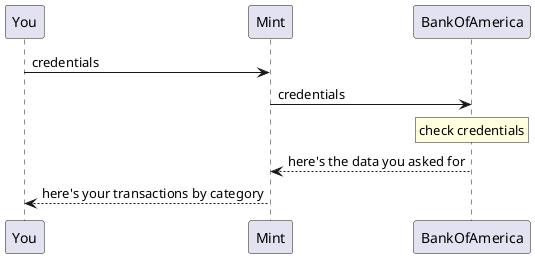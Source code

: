 @startuml
You -> Mint: credentials
Mint -> BankOfAmerica: credentials
rnote over BankOfAmerica
  check credentials
endrnote
BankOfAmerica --> Mint: here's the data you asked for
Mint --> You: here's your transactions by category
@enduml